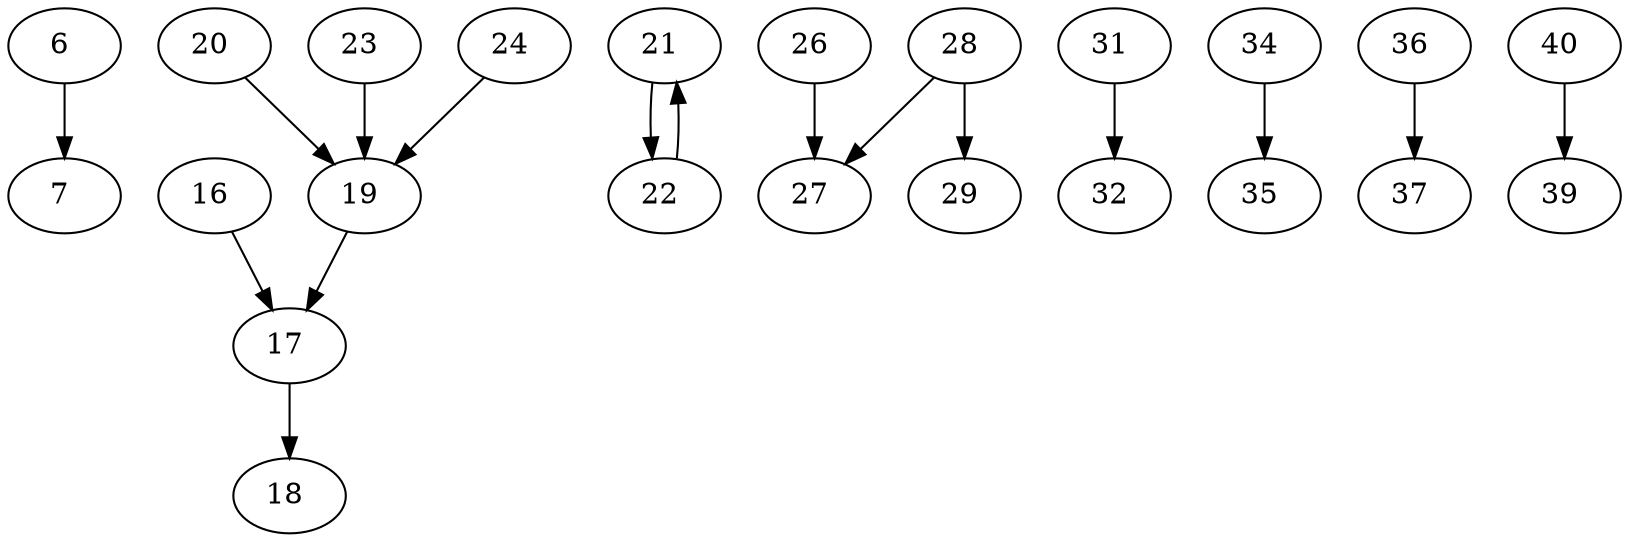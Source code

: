 digraph G {
  "6 " -> "7 " [ label="" ];
  "16 " -> "17 " [ label="" ];
  "17 " -> "18 " [ label="" ];
  "19 " -> "17 " [ label="" ];
  "20 " -> "19 " [ label="" ];
  "21 " -> "22 " [ label="" ];
  "22 " -> "21 " [ label="" ];
  "23 " -> "19 " [ label="" ];
  "24 " -> "19 " [ label="" ];
  "26 " -> "27 " [ label="" ];
  "28 " -> "27 " [ label="" ];
  "28 " -> "29 " [ label="" ];
  "31 " -> "32 " [ label="" ];
  "34 " -> "35 " [ label="" ];
  "36 " -> "37 " [ label="" ];
  "40 " -> "39 " [ label="" ];
}
